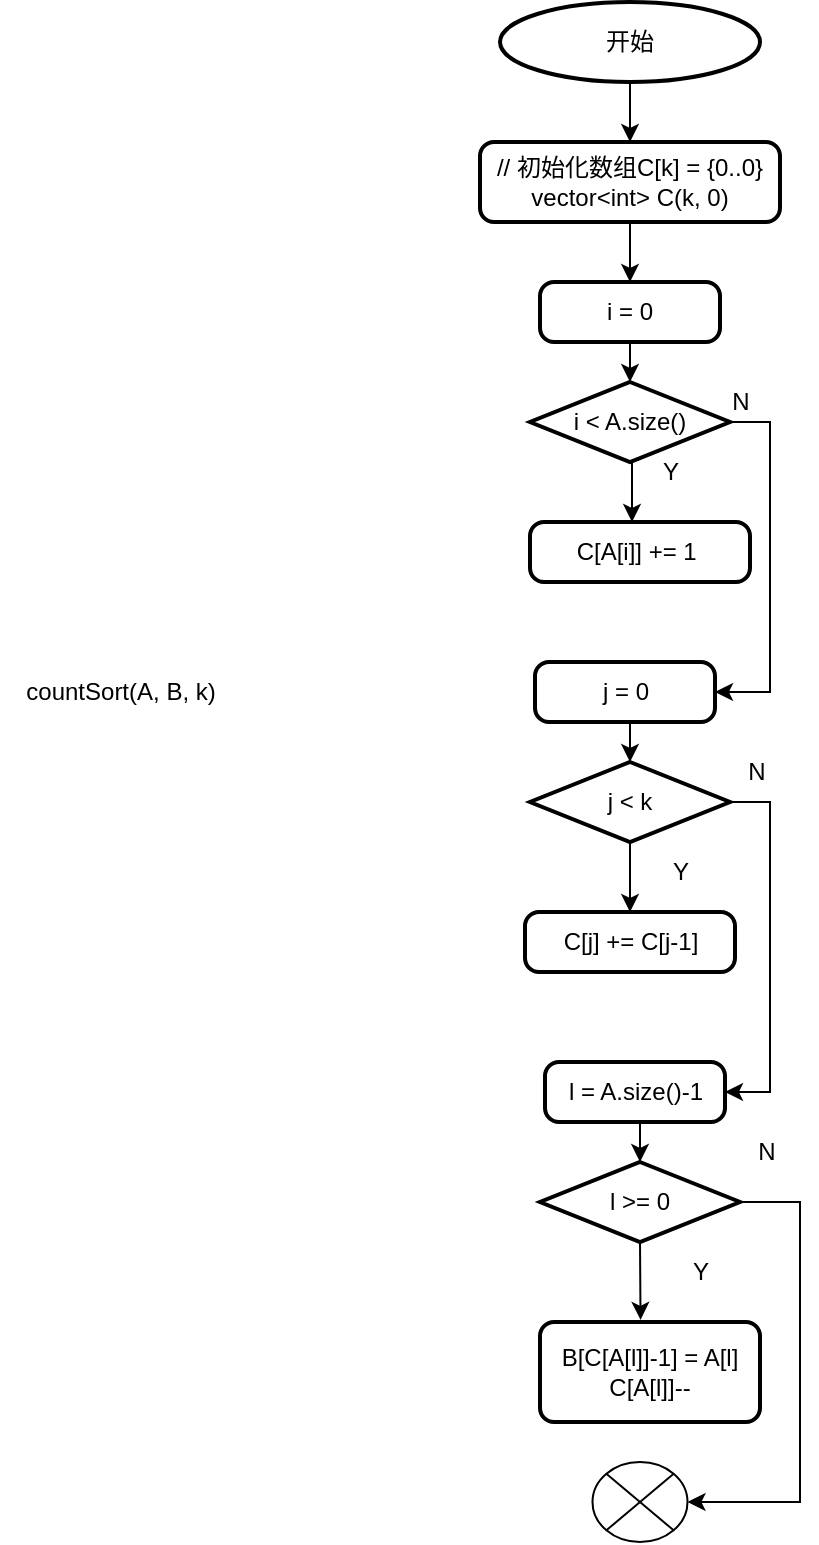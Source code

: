 <mxfile version="21.1.2" type="github">
  <diagram id="C5RBs43oDa-KdzZeNtuy" name="Page-1">
    <mxGraphModel dx="1478" dy="884" grid="1" gridSize="10" guides="1" tooltips="1" connect="1" arrows="1" fold="1" page="1" pageScale="1" pageWidth="827" pageHeight="1169" math="0" shadow="0">
      <root>
        <mxCell id="WIyWlLk6GJQsqaUBKTNV-0" />
        <mxCell id="WIyWlLk6GJQsqaUBKTNV-1" parent="WIyWlLk6GJQsqaUBKTNV-0" />
        <mxCell id="MmHB5nOc7DFme64wkI66-0" value="C[A[i]] += 1&amp;nbsp;" style="rounded=1;whiteSpace=wrap;html=1;absoluteArcSize=1;arcSize=14;strokeWidth=2;" parent="WIyWlLk6GJQsqaUBKTNV-1" vertex="1">
          <mxGeometry x="375" y="390" width="110" height="30" as="geometry" />
        </mxCell>
        <mxCell id="MmHB5nOc7DFme64wkI66-8" style="edgeStyle=orthogonalEdgeStyle;rounded=0;orthogonalLoop=1;jettySize=auto;html=1;exitX=0.5;exitY=1;exitDx=0;exitDy=0;entryX=0.5;entryY=0;entryDx=0;entryDy=0;" parent="WIyWlLk6GJQsqaUBKTNV-1" source="MmHB5nOc7DFme64wkI66-1" target="MmHB5nOc7DFme64wkI66-5" edge="1">
          <mxGeometry relative="1" as="geometry" />
        </mxCell>
        <mxCell id="MmHB5nOc7DFme64wkI66-1" value="// 初始化数组C[k] = {0..0}&lt;br&gt;vector&amp;lt;int&amp;gt; C(k, 0)" style="rounded=1;whiteSpace=wrap;html=1;absoluteArcSize=1;arcSize=14;strokeWidth=2;" parent="WIyWlLk6GJQsqaUBKTNV-1" vertex="1">
          <mxGeometry x="350" y="200" width="150" height="40" as="geometry" />
        </mxCell>
        <mxCell id="MmHB5nOc7DFme64wkI66-7" style="edgeStyle=orthogonalEdgeStyle;rounded=0;orthogonalLoop=1;jettySize=auto;html=1;exitX=0.5;exitY=1;exitDx=0;exitDy=0;exitPerimeter=0;entryX=0.5;entryY=0;entryDx=0;entryDy=0;" parent="WIyWlLk6GJQsqaUBKTNV-1" source="MmHB5nOc7DFme64wkI66-2" target="MmHB5nOc7DFme64wkI66-1" edge="1">
          <mxGeometry relative="1" as="geometry" />
        </mxCell>
        <mxCell id="MmHB5nOc7DFme64wkI66-2" value="开始" style="strokeWidth=2;html=1;shape=mxgraph.flowchart.start_1;whiteSpace=wrap;" parent="WIyWlLk6GJQsqaUBKTNV-1" vertex="1">
          <mxGeometry x="360" y="130" width="130" height="40" as="geometry" />
        </mxCell>
        <mxCell id="MmHB5nOc7DFme64wkI66-3" value="" style="verticalLabelPosition=bottom;verticalAlign=top;html=1;shape=mxgraph.flowchart.or;" parent="WIyWlLk6GJQsqaUBKTNV-1" vertex="1">
          <mxGeometry x="406.25" y="860" width="47.5" height="40" as="geometry" />
        </mxCell>
        <mxCell id="MmHB5nOc7DFme64wkI66-4" value="countSort(A, B, k)" style="text;html=1;align=center;verticalAlign=middle;resizable=0;points=[];autosize=1;strokeColor=none;fillColor=none;" parent="WIyWlLk6GJQsqaUBKTNV-1" vertex="1">
          <mxGeometry x="110" y="460" width="120" height="30" as="geometry" />
        </mxCell>
        <mxCell id="MmHB5nOc7DFme64wkI66-9" style="edgeStyle=orthogonalEdgeStyle;rounded=0;orthogonalLoop=1;jettySize=auto;html=1;exitX=0.5;exitY=1;exitDx=0;exitDy=0;entryX=0.5;entryY=0;entryDx=0;entryDy=0;entryPerimeter=0;" parent="WIyWlLk6GJQsqaUBKTNV-1" source="MmHB5nOc7DFme64wkI66-5" target="MmHB5nOc7DFme64wkI66-6" edge="1">
          <mxGeometry relative="1" as="geometry" />
        </mxCell>
        <mxCell id="MmHB5nOc7DFme64wkI66-5" value="i = 0" style="rounded=1;whiteSpace=wrap;html=1;absoluteArcSize=1;arcSize=14;strokeWidth=2;" parent="WIyWlLk6GJQsqaUBKTNV-1" vertex="1">
          <mxGeometry x="380" y="270" width="90" height="30" as="geometry" />
        </mxCell>
        <mxCell id="MmHB5nOc7DFme64wkI66-10" style="edgeStyle=orthogonalEdgeStyle;rounded=0;orthogonalLoop=1;jettySize=auto;html=1;exitX=0.5;exitY=1;exitDx=0;exitDy=0;exitPerimeter=0;" parent="WIyWlLk6GJQsqaUBKTNV-1" source="MmHB5nOc7DFme64wkI66-6" edge="1">
          <mxGeometry relative="1" as="geometry">
            <mxPoint x="426" y="390" as="targetPoint" />
          </mxGeometry>
        </mxCell>
        <mxCell id="MmHB5nOc7DFme64wkI66-15" style="edgeStyle=orthogonalEdgeStyle;rounded=0;orthogonalLoop=1;jettySize=auto;html=1;exitX=1;exitY=0.5;exitDx=0;exitDy=0;exitPerimeter=0;entryX=1;entryY=0.5;entryDx=0;entryDy=0;" parent="WIyWlLk6GJQsqaUBKTNV-1" source="MmHB5nOc7DFme64wkI66-6" target="MmHB5nOc7DFme64wkI66-14" edge="1">
          <mxGeometry relative="1" as="geometry" />
        </mxCell>
        <mxCell id="MmHB5nOc7DFme64wkI66-6" value="i &amp;lt; A.size()" style="strokeWidth=2;html=1;shape=mxgraph.flowchart.decision;whiteSpace=wrap;" parent="WIyWlLk6GJQsqaUBKTNV-1" vertex="1">
          <mxGeometry x="375" y="320" width="100" height="40" as="geometry" />
        </mxCell>
        <mxCell id="MmHB5nOc7DFme64wkI66-11" value="Y" style="text;html=1;align=center;verticalAlign=middle;resizable=0;points=[];autosize=1;strokeColor=none;fillColor=none;" parent="WIyWlLk6GJQsqaUBKTNV-1" vertex="1">
          <mxGeometry x="430" y="350" width="30" height="30" as="geometry" />
        </mxCell>
        <mxCell id="MmHB5nOc7DFme64wkI66-12" value="C[j] += C[j-1]" style="rounded=1;whiteSpace=wrap;html=1;absoluteArcSize=1;arcSize=14;strokeWidth=2;" parent="WIyWlLk6GJQsqaUBKTNV-1" vertex="1">
          <mxGeometry x="372.5" y="585" width="105" height="30" as="geometry" />
        </mxCell>
        <mxCell id="MmHB5nOc7DFme64wkI66-22" style="edgeStyle=orthogonalEdgeStyle;rounded=0;orthogonalLoop=1;jettySize=auto;html=1;exitX=0.5;exitY=1;exitDx=0;exitDy=0;exitPerimeter=0;" parent="WIyWlLk6GJQsqaUBKTNV-1" source="MmHB5nOc7DFme64wkI66-13" target="MmHB5nOc7DFme64wkI66-12" edge="1">
          <mxGeometry relative="1" as="geometry" />
        </mxCell>
        <mxCell id="MmHB5nOc7DFme64wkI66-23" style="edgeStyle=orthogonalEdgeStyle;rounded=0;orthogonalLoop=1;jettySize=auto;html=1;exitX=1;exitY=0.5;exitDx=0;exitDy=0;exitPerimeter=0;entryX=1;entryY=0.5;entryDx=0;entryDy=0;" parent="WIyWlLk6GJQsqaUBKTNV-1" source="MmHB5nOc7DFme64wkI66-13" target="MmHB5nOc7DFme64wkI66-19" edge="1">
          <mxGeometry relative="1" as="geometry" />
        </mxCell>
        <mxCell id="MmHB5nOc7DFme64wkI66-13" value="j &amp;lt; k" style="strokeWidth=2;html=1;shape=mxgraph.flowchart.decision;whiteSpace=wrap;" parent="WIyWlLk6GJQsqaUBKTNV-1" vertex="1">
          <mxGeometry x="375" y="510" width="100" height="40" as="geometry" />
        </mxCell>
        <mxCell id="MmHB5nOc7DFme64wkI66-20" style="edgeStyle=orthogonalEdgeStyle;rounded=0;orthogonalLoop=1;jettySize=auto;html=1;exitX=0.5;exitY=1;exitDx=0;exitDy=0;entryX=0.5;entryY=0;entryDx=0;entryDy=0;entryPerimeter=0;" parent="WIyWlLk6GJQsqaUBKTNV-1" source="MmHB5nOc7DFme64wkI66-14" target="MmHB5nOc7DFme64wkI66-13" edge="1">
          <mxGeometry relative="1" as="geometry" />
        </mxCell>
        <mxCell id="MmHB5nOc7DFme64wkI66-14" value="j = 0" style="rounded=1;whiteSpace=wrap;html=1;absoluteArcSize=1;arcSize=14;strokeWidth=2;" parent="WIyWlLk6GJQsqaUBKTNV-1" vertex="1">
          <mxGeometry x="377.5" y="460" width="90" height="30" as="geometry" />
        </mxCell>
        <mxCell id="MmHB5nOc7DFme64wkI66-16" value="N" style="text;html=1;align=center;verticalAlign=middle;resizable=0;points=[];autosize=1;strokeColor=none;fillColor=none;" parent="WIyWlLk6GJQsqaUBKTNV-1" vertex="1">
          <mxGeometry x="465" y="315" width="30" height="30" as="geometry" />
        </mxCell>
        <mxCell id="MmHB5nOc7DFme64wkI66-17" value="&lt;div&gt;B[C[A[l]]-1] = A[l]&lt;/div&gt;&lt;div&gt;C[A[l]]--&lt;/div&gt;" style="rounded=1;whiteSpace=wrap;html=1;absoluteArcSize=1;arcSize=14;strokeWidth=2;" parent="WIyWlLk6GJQsqaUBKTNV-1" vertex="1">
          <mxGeometry x="380" y="790" width="110" height="50" as="geometry" />
        </mxCell>
        <mxCell id="MmHB5nOc7DFme64wkI66-25" style="edgeStyle=orthogonalEdgeStyle;rounded=0;orthogonalLoop=1;jettySize=auto;html=1;exitX=0.5;exitY=1;exitDx=0;exitDy=0;exitPerimeter=0;entryX=0.457;entryY=-0.021;entryDx=0;entryDy=0;entryPerimeter=0;" parent="WIyWlLk6GJQsqaUBKTNV-1" source="MmHB5nOc7DFme64wkI66-18" target="MmHB5nOc7DFme64wkI66-17" edge="1">
          <mxGeometry relative="1" as="geometry" />
        </mxCell>
        <mxCell id="MmHB5nOc7DFme64wkI66-27" style="edgeStyle=orthogonalEdgeStyle;rounded=0;orthogonalLoop=1;jettySize=auto;html=1;exitX=1;exitY=0.5;exitDx=0;exitDy=0;exitPerimeter=0;entryX=1;entryY=0.5;entryDx=0;entryDy=0;entryPerimeter=0;" parent="WIyWlLk6GJQsqaUBKTNV-1" source="MmHB5nOc7DFme64wkI66-18" target="MmHB5nOc7DFme64wkI66-3" edge="1">
          <mxGeometry relative="1" as="geometry">
            <Array as="points">
              <mxPoint x="510" y="730" />
              <mxPoint x="510" y="880" />
            </Array>
          </mxGeometry>
        </mxCell>
        <mxCell id="MmHB5nOc7DFme64wkI66-18" value="l &amp;gt;= 0" style="strokeWidth=2;html=1;shape=mxgraph.flowchart.decision;whiteSpace=wrap;" parent="WIyWlLk6GJQsqaUBKTNV-1" vertex="1">
          <mxGeometry x="380" y="710" width="100" height="40" as="geometry" />
        </mxCell>
        <mxCell id="MmHB5nOc7DFme64wkI66-24" style="edgeStyle=orthogonalEdgeStyle;rounded=0;orthogonalLoop=1;jettySize=auto;html=1;exitX=0.5;exitY=1;exitDx=0;exitDy=0;entryX=0.5;entryY=0;entryDx=0;entryDy=0;entryPerimeter=0;" parent="WIyWlLk6GJQsqaUBKTNV-1" source="MmHB5nOc7DFme64wkI66-19" target="MmHB5nOc7DFme64wkI66-18" edge="1">
          <mxGeometry relative="1" as="geometry" />
        </mxCell>
        <mxCell id="MmHB5nOc7DFme64wkI66-19" value="l = A.size()-1" style="rounded=1;whiteSpace=wrap;html=1;absoluteArcSize=1;arcSize=14;strokeWidth=2;" parent="WIyWlLk6GJQsqaUBKTNV-1" vertex="1">
          <mxGeometry x="382.5" y="660" width="90" height="30" as="geometry" />
        </mxCell>
        <mxCell id="MmHB5nOc7DFme64wkI66-28" value="Y" style="text;html=1;align=center;verticalAlign=middle;resizable=0;points=[];autosize=1;strokeColor=none;fillColor=none;" parent="WIyWlLk6GJQsqaUBKTNV-1" vertex="1">
          <mxGeometry x="435" y="550" width="30" height="30" as="geometry" />
        </mxCell>
        <mxCell id="MmHB5nOc7DFme64wkI66-29" value="Y" style="text;html=1;align=center;verticalAlign=middle;resizable=0;points=[];autosize=1;strokeColor=none;fillColor=none;" parent="WIyWlLk6GJQsqaUBKTNV-1" vertex="1">
          <mxGeometry x="445" y="750" width="30" height="30" as="geometry" />
        </mxCell>
        <mxCell id="MmHB5nOc7DFme64wkI66-30" value="N" style="text;html=1;align=center;verticalAlign=middle;resizable=0;points=[];autosize=1;strokeColor=none;fillColor=none;" parent="WIyWlLk6GJQsqaUBKTNV-1" vertex="1">
          <mxGeometry x="472.5" y="500" width="30" height="30" as="geometry" />
        </mxCell>
        <mxCell id="MmHB5nOc7DFme64wkI66-31" value="N" style="text;html=1;align=center;verticalAlign=middle;resizable=0;points=[];autosize=1;strokeColor=none;fillColor=none;" parent="WIyWlLk6GJQsqaUBKTNV-1" vertex="1">
          <mxGeometry x="477.5" y="690" width="30" height="30" as="geometry" />
        </mxCell>
      </root>
    </mxGraphModel>
  </diagram>
</mxfile>

